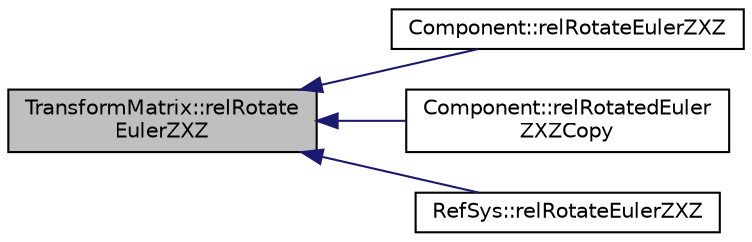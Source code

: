 digraph "TransformMatrix::relRotateEulerZXZ"
{
  edge [fontname="Helvetica",fontsize="10",labelfontname="Helvetica",labelfontsize="10"];
  node [fontname="Helvetica",fontsize="10",shape=record];
  rankdir="LR";
  Node1 [label="TransformMatrix::relRotate\lEulerZXZ",height=0.2,width=0.4,color="black", fillcolor="grey75", style="filled" fontcolor="black"];
  Node1 -> Node2 [dir="back",color="midnightblue",fontsize="10",style="solid",fontname="Helvetica"];
  Node2 [label="Component::relRotateEulerZXZ",height=0.2,width=0.4,color="black", fillcolor="white", style="filled",URL="$classComponent.html#a29263e0bb90f81f656e96f2d32c7779a",tooltip="Rotate the component with Euler Angles ZX&#39;Z&#39;&#39; around its local reference system."];
  Node1 -> Node3 [dir="back",color="midnightblue",fontsize="10",style="solid",fontname="Helvetica"];
  Node3 [label="Component::relRotatedEuler\lZXZCopy",height=0.2,width=0.4,color="black", fillcolor="white", style="filled",URL="$classComponent.html#a25028782df9545cded87db34bfd597e6",tooltip="Rotate a copy of the component with Euler Angles ZX&#39;Z&#39;&#39; around its local reference system..."];
  Node1 -> Node4 [dir="back",color="midnightblue",fontsize="10",style="solid",fontname="Helvetica"];
  Node4 [label="RefSys::relRotateEulerZXZ",height=0.2,width=0.4,color="black", fillcolor="white", style="filled",URL="$classRefSys.html#aa072538837bda40928c53d308298021d",tooltip="Rotates the reference system This methods rotates the reference system with the Euler ZXZ angles..."];
}
